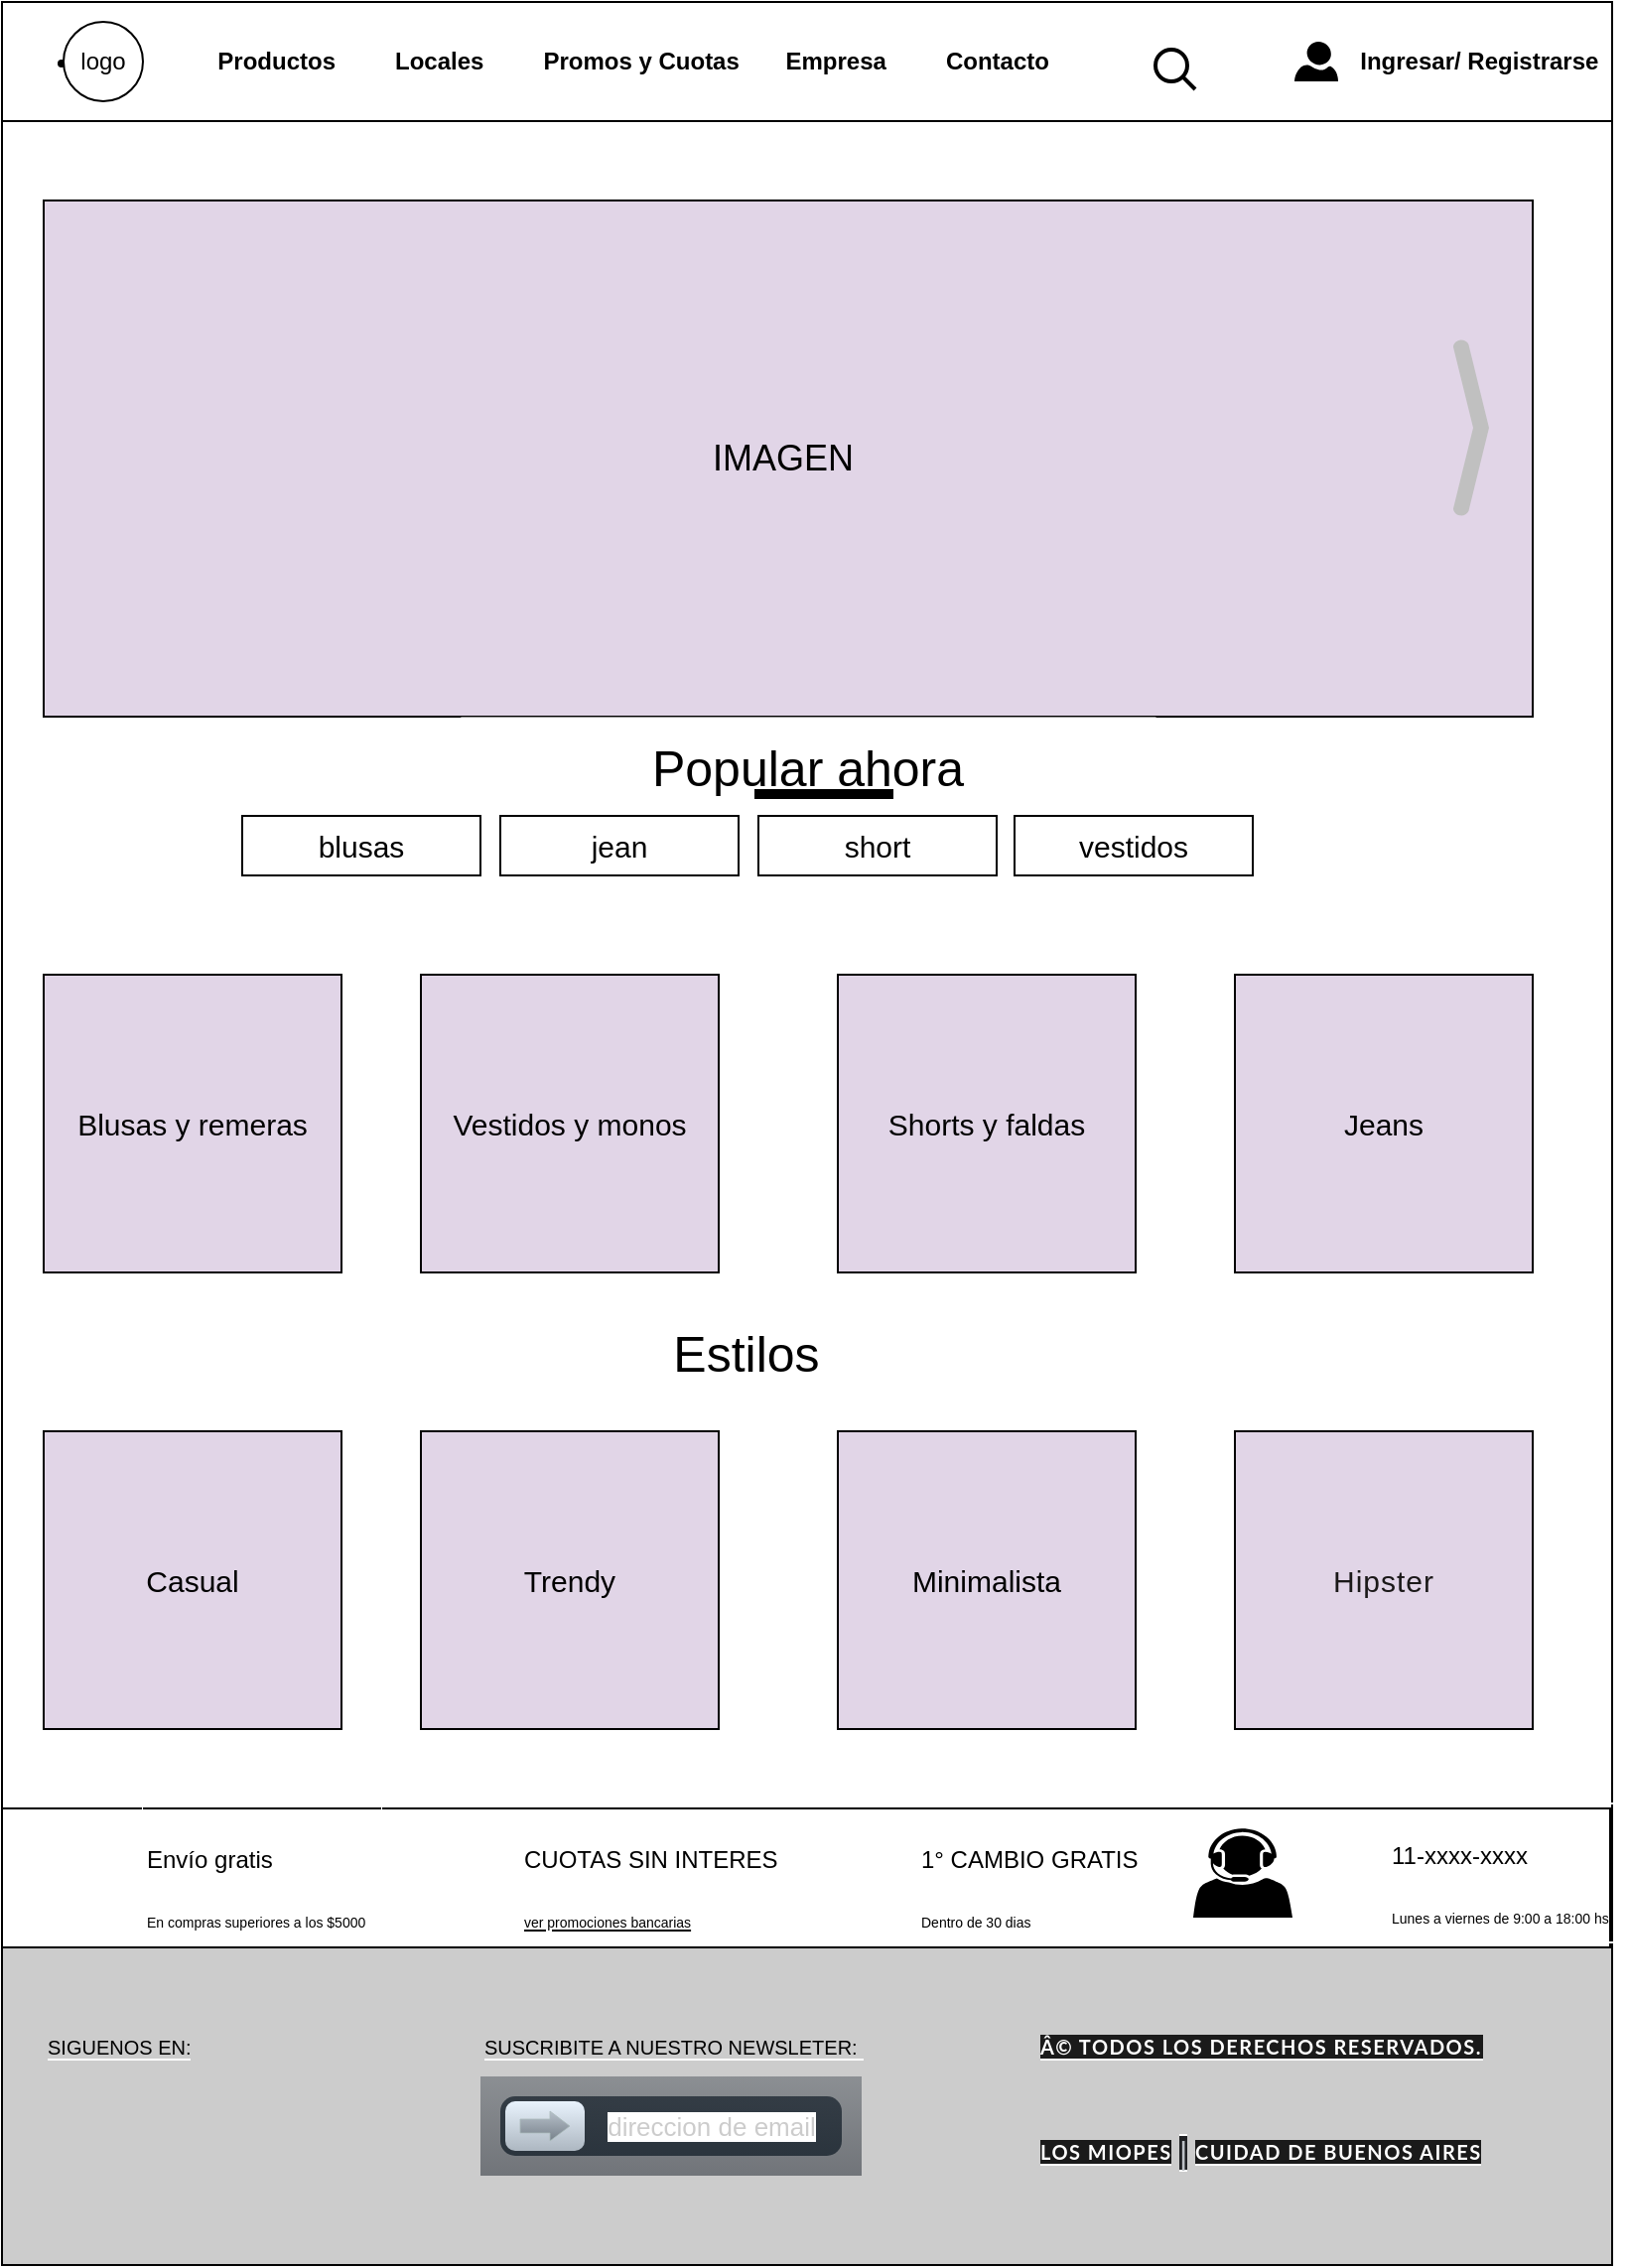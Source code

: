 <mxfile version="15.6.8" type="google"><diagram id="aejggeSqcYBGCc-0GLd2" name="Page-1"><mxGraphModel dx="868" dy="450" grid="1" gridSize="10" guides="1" tooltips="1" connect="1" arrows="1" fold="1" page="1" pageScale="1" pageWidth="827" pageHeight="1169" math="0" shadow="0"><root><mxCell id="0"/><mxCell id="1" parent="0"/><UserObject label="" id="R58gP4V5NKi3--gGr9nA-1"><mxCell style="rounded=0;whiteSpace=wrap;html=1;strokeColor=#000000;fillColor=#FFFFFF;gradientColor=#ffffff;strokeWidth=1;" parent="1" vertex="1"><mxGeometry x="9" y="10" width="811" height="1140" as="geometry"/></mxCell></UserObject><mxCell id="R58gP4V5NKi3--gGr9nA-2" value="&lt;ul&gt;&lt;li&gt;&lt;b&gt;&amp;nbsp; &amp;nbsp; &amp;nbsp; &amp;nbsp; &amp;nbsp; &amp;nbsp; &amp;nbsp; &amp;nbsp; &amp;nbsp; &amp;nbsp; Productos&amp;nbsp; &amp;nbsp; &amp;nbsp; &amp;nbsp; &amp;nbsp;Locales&amp;nbsp; &amp;nbsp; &amp;nbsp; &amp;nbsp; &amp;nbsp;Promos y Cuotas&amp;nbsp; &amp;nbsp; &amp;nbsp; &amp;nbsp;Empresa&amp;nbsp; &amp;nbsp; &amp;nbsp; &amp;nbsp; &amp;nbsp;Contacto&amp;nbsp; &amp;nbsp; &amp;nbsp; &amp;nbsp; &amp;nbsp; &amp;nbsp; &amp;nbsp; &amp;nbsp; &amp;nbsp; &amp;nbsp; &amp;nbsp; &amp;nbsp; &amp;nbsp; &amp;nbsp; &amp;nbsp; &amp;nbsp; &amp;nbsp; &amp;nbsp; &amp;nbsp; &amp;nbsp; &amp;nbsp; &amp;nbsp; &amp;nbsp; &amp;nbsp;Ingresar/ Registrarse&lt;/b&gt;&lt;/li&gt;&lt;/ul&gt;" style="rounded=0;whiteSpace=wrap;html=1;align=left;" parent="1" vertex="1"><mxGeometry x="9" y="10" width="811" height="60" as="geometry"/></mxCell><mxCell id="R58gP4V5NKi3--gGr9nA-11" value="logo" style="ellipse;whiteSpace=wrap;html=1;aspect=fixed;" parent="1" vertex="1"><mxGeometry x="40" y="20" width="40" height="40" as="geometry"/></mxCell><mxCell id="R58gP4V5NKi3--gGr9nA-12" value="" style="html=1;verticalLabelPosition=bottom;align=center;labelBackgroundColor=#ffffff;verticalAlign=top;strokeWidth=2;strokeColor=#000000;shadow=0;dashed=0;shape=mxgraph.ios7.icons.looking_glass;" parent="1" vertex="1"><mxGeometry x="590" y="34" width="20" height="20" as="geometry"/></mxCell><mxCell id="R58gP4V5NKi3--gGr9nA-13" value="" style="shape=image;html=1;verticalAlign=top;verticalLabelPosition=bottom;labelBackgroundColor=#ffffff;imageAspect=0;aspect=fixed;image=https://cdn0.iconfinder.com/data/icons/mobile-basic-vol-1/32/Tote_Bag-128.png;strokeColor=#000000;" parent="1" vertex="1"><mxGeometry x="620" y="26" width="28" height="28" as="geometry"/></mxCell><mxCell id="R58gP4V5NKi3--gGr9nA-14" value="" style="verticalLabelPosition=bottom;html=1;verticalAlign=top;align=center;strokeColor=none;fillColor=#000000;shape=mxgraph.azure.user;" parent="1" vertex="1"><mxGeometry x="660" y="30" width="22" height="20" as="geometry"/></mxCell><mxCell id="R58gP4V5NKi3--gGr9nA-37" value="&lt;font style=&quot;font-size: 18px&quot;&gt;IMAGEN&amp;nbsp;&lt;/font&gt;" style="rounded=0;whiteSpace=wrap;html=1;strokeColor=#000000;fillColor=#E1D5E7;align=center;" parent="1" vertex="1"><mxGeometry x="30" y="110" width="750" height="260" as="geometry"/></mxCell><mxCell id="R58gP4V5NKi3--gGr9nA-40" value="&lt;font style=&quot;font-size: 25px&quot;&gt;Popular ahora&lt;/font&gt;" style="rounded=0;whiteSpace=wrap;html=1;fontSize=18;strokeColor=#FFFFFF;fillColor=#FFFFFF;align=center;strokeWidth=0;" parent="1" vertex="1"><mxGeometry x="240" y="370" width="350" height="50" as="geometry"/></mxCell><mxCell id="R58gP4V5NKi3--gGr9nA-49" value="" style="endArrow=none;html=1;rounded=0;fontSize=18;strokeColor=#000000;strokeWidth=5;" parent="1" edge="1"><mxGeometry relative="1" as="geometry"><mxPoint x="388" y="409" as="sourcePoint"/><mxPoint x="458" y="409" as="targetPoint"/></mxGeometry></mxCell><mxCell id="R58gP4V5NKi3--gGr9nA-58" value="short" style="rounded=0;whiteSpace=wrap;html=1;fontSize=15;strokeColor=#000000;strokeWidth=1;fillColor=#FFFFFF;align=center;" parent="1" vertex="1"><mxGeometry x="390" y="420" width="120" height="30" as="geometry"/></mxCell><mxCell id="R58gP4V5NKi3--gGr9nA-59" value="vestidos" style="rounded=0;whiteSpace=wrap;html=1;fontSize=15;strokeColor=#000000;strokeWidth=1;fillColor=#FFFFFF;align=center;" parent="1" vertex="1"><mxGeometry x="519" y="420" width="120" height="30" as="geometry"/></mxCell><mxCell id="R58gP4V5NKi3--gGr9nA-60" value="jean" style="rounded=0;whiteSpace=wrap;html=1;fontSize=15;strokeColor=#000000;strokeWidth=1;fillColor=#FFFFFF;align=center;" parent="1" vertex="1"><mxGeometry x="260" y="420" width="120" height="30" as="geometry"/></mxCell><mxCell id="R58gP4V5NKi3--gGr9nA-61" value="blusas" style="rounded=0;whiteSpace=wrap;html=1;fontSize=15;strokeColor=#000000;strokeWidth=1;fillColor=#FFFFFF;align=center;" parent="1" vertex="1"><mxGeometry x="130" y="420" width="120" height="30" as="geometry"/></mxCell><mxCell id="R58gP4V5NKi3--gGr9nA-66" value="Jeans" style="whiteSpace=wrap;html=1;aspect=fixed;fontSize=15;strokeColor=#000000;strokeWidth=1;fillColor=#E1D5E7;align=center;" parent="1" vertex="1"><mxGeometry x="630" y="500" width="150" height="150" as="geometry"/></mxCell><mxCell id="R58gP4V5NKi3--gGr9nA-67" value="Shorts y faldas" style="whiteSpace=wrap;html=1;aspect=fixed;fontSize=15;strokeColor=#000000;strokeWidth=1;fillColor=#E1D5E7;align=center;" parent="1" vertex="1"><mxGeometry x="430" y="500" width="150" height="150" as="geometry"/></mxCell><mxCell id="R58gP4V5NKi3--gGr9nA-68" value="Vestidos y monos" style="whiteSpace=wrap;html=1;aspect=fixed;fontSize=15;strokeColor=#000000;strokeWidth=1;fillColor=#E1D5E7;align=center;" parent="1" vertex="1"><mxGeometry x="220" y="500" width="150" height="150" as="geometry"/></mxCell><mxCell id="R58gP4V5NKi3--gGr9nA-69" value="Blusas y remeras" style="whiteSpace=wrap;html=1;aspect=fixed;fontSize=15;strokeColor=#000000;strokeWidth=1;fillColor=#E1D5E7;align=center;" parent="1" vertex="1"><mxGeometry x="30" y="500" width="150" height="150" as="geometry"/></mxCell><mxCell id="R58gP4V5NKi3--gGr9nA-70" value="&lt;font style=&quot;font-size: 25px&quot;&gt;Estilos&lt;/font&gt;" style="rounded=0;whiteSpace=wrap;html=1;fontSize=15;strokeWidth=1;align=center;strokeColor=#FFFFFF;" parent="1" vertex="1"><mxGeometry x="129" y="660" width="510" height="60" as="geometry"/></mxCell><mxCell id="R58gP4V5NKi3--gGr9nA-72" value="Casual" style="whiteSpace=wrap;html=1;aspect=fixed;fontSize=15;strokeColor=#000000;strokeWidth=1;fillColor=#E1D5E7;align=center;" parent="1" vertex="1"><mxGeometry x="30" y="730" width="150" height="150" as="geometry"/></mxCell><mxCell id="R58gP4V5NKi3--gGr9nA-73" value="" style="rounded=0;whiteSpace=wrap;html=1;fontSize=25;strokeColor=#000000;strokeWidth=1;fillColor=#FFFFFF;align=left;" parent="1" vertex="1"><mxGeometry x="9" y="920" width="810" height="70" as="geometry"/></mxCell><mxCell id="R58gP4V5NKi3--gGr9nA-74" value="Trendy" style="whiteSpace=wrap;html=1;aspect=fixed;fontSize=15;strokeColor=#000000;strokeWidth=1;fillColor=#E1D5E7;align=center;" parent="1" vertex="1"><mxGeometry x="220" y="730" width="150" height="150" as="geometry"/></mxCell><mxCell id="R58gP4V5NKi3--gGr9nA-75" value="Minimalista" style="whiteSpace=wrap;html=1;aspect=fixed;fontSize=15;strokeColor=#000000;strokeWidth=1;fillColor=#E1D5E7;align=center;" parent="1" vertex="1"><mxGeometry x="430" y="730" width="150" height="150" as="geometry"/></mxCell><mxCell id="R58gP4V5NKi3--gGr9nA-76" value="&lt;h3 style=&quot;box-sizing: border-box ; font-family: &amp;#34;montserrat&amp;#34; , &amp;#34;arial&amp;#34; , &amp;#34;helvetica&amp;#34; , sans-serif ; font-weight: 500 ; line-height: 1.4 ; color: rgb(27 , 25 , 25) ; margin: 20px 0px ; padding: 0px ; border: 0px ; font-stretch: inherit ; vertical-align: baseline ; letter-spacing: 0.5px&quot;&gt;&lt;span style=&quot;background-color: rgb(225 , 213 , 231)&quot;&gt;&lt;font style=&quot;font-size: 15px&quot;&gt;Hipster&lt;/font&gt;&lt;/span&gt;&lt;/h3&gt;" style="whiteSpace=wrap;html=1;aspect=fixed;fontSize=15;strokeColor=#000000;strokeWidth=1;fillColor=#E1D5E7;align=center;" parent="1" vertex="1"><mxGeometry x="630" y="730" width="150" height="150" as="geometry"/></mxCell><mxCell id="R58gP4V5NKi3--gGr9nA-87" value="" style="shape=image;html=1;verticalAlign=top;verticalLabelPosition=bottom;labelBackgroundColor=#ffffff;imageAspect=0;aspect=fixed;image=https://cdn2.iconfinder.com/data/icons/e-commerce-glyph-2/614/23_-_Truck-128.png;fontSize=25;strokeColor=#000000;strokeWidth=1;fillColor=none;gradientColor=#000000;" parent="1" vertex="1"><mxGeometry x="15" y="930" width="55" height="55" as="geometry"/></mxCell><mxCell id="R58gP4V5NKi3--gGr9nA-93" value="" style="shape=image;html=1;verticalAlign=top;verticalLabelPosition=bottom;labelBackgroundColor=#ffffff;imageAspect=0;aspect=fixed;image=https://cdn2.iconfinder.com/data/icons/maki/100/credit-card-128.png;sketch=0;fontSize=25;strokeColor=#000000;strokeWidth=1;fillColor=none;gradientColor=#000000;" parent="1" vertex="1"><mxGeometry x="200" y="920" width="60" height="60" as="geometry"/></mxCell><mxCell id="R58gP4V5NKi3--gGr9nA-95" value="&lt;font&gt;&lt;font style=&quot;font-size: 12px&quot;&gt;Envío gratis&lt;/font&gt;&lt;br&gt;&lt;font style=&quot;font-size: 7px&quot;&gt;En compras superiores a los $5000&lt;/font&gt;&lt;/font&gt;" style="rounded=0;whiteSpace=wrap;html=1;labelBackgroundColor=#FFFFFF;sketch=0;fontSize=25;fontColor=#000000;strokeColor=#FFFFFF;strokeWidth=1;fillColor=none;gradientColor=#000000;align=left;" parent="1" vertex="1"><mxGeometry x="80" y="920" width="120" height="70" as="geometry"/></mxCell><mxCell id="R58gP4V5NKi3--gGr9nA-104" value="" style="endArrow=none;html=1;rounded=0;fontSize=18;strokeColor=#000000;strokeWidth=1;exitX=0;exitY=1;exitDx=0;exitDy=0;" parent="1" edge="1"><mxGeometry relative="1" as="geometry"><mxPoint x="356" y="1080" as="sourcePoint"/><mxPoint x="610" y="1080" as="targetPoint"/></mxGeometry></mxCell><mxCell id="R58gP4V5NKi3--gGr9nA-106" value="" style="endArrow=none;html=1;rounded=0;fontSize=18;strokeColor=#000000;strokeWidth=1;exitX=0;exitY=1;exitDx=0;exitDy=0;" parent="1" edge="1"><mxGeometry relative="1" as="geometry"><mxPoint x="306" y="920" as="sourcePoint"/><mxPoint x="560" y="920" as="targetPoint"/></mxGeometry></mxCell><mxCell id="R58gP4V5NKi3--gGr9nA-109" value="" style="shape=image;html=1;verticalAlign=top;verticalLabelPosition=bottom;labelBackgroundColor=#ffffff;imageAspect=0;aspect=fixed;image=https://cdn0.iconfinder.com/data/icons/analytic-investment-and-balanced-scorecard/512/171_inbox_mail_box_container_delivery_parcel-128.png;sketch=0;fontSize=9;fontColor=#000000;strokeColor=#FFFFFF;strokeWidth=1;fillColor=none;gradientColor=#000000;" parent="1" vertex="1"><mxGeometry x="410" y="920" width="60" height="60" as="geometry"/></mxCell><mxCell id="R58gP4V5NKi3--gGr9nA-110" value="&lt;font&gt;&lt;span style=&quot;font-size: 12px&quot;&gt;1° CAMBIO GRATIS&amp;nbsp;&lt;/span&gt;&lt;br&gt;&lt;font size=&quot;1&quot;&gt;&lt;span style=&quot;font-size: 7px&quot;&gt;Dentro de 30 dias&lt;/span&gt;&lt;/font&gt;&lt;br&gt;&lt;/font&gt;" style="rounded=0;whiteSpace=wrap;html=1;labelBackgroundColor=#FFFFFF;sketch=0;fontSize=25;fontColor=#000000;strokeColor=#FFFFFF;strokeWidth=1;fillColor=none;gradientColor=#000000;align=left;" parent="1" vertex="1"><mxGeometry x="470" y="920" width="170" height="70" as="geometry"/></mxCell><mxCell id="R58gP4V5NKi3--gGr9nA-101" value="&lt;font&gt;&lt;font style=&quot;font-size: 12px&quot;&gt;CUOTAS SIN INTERES&lt;/font&gt;&lt;br&gt;&lt;font size=&quot;1&quot; style=&quot;line-height: 1.2&quot;&gt;&lt;u style=&quot;font-size: 7px&quot;&gt;ver promociones bancarias&lt;/u&gt;&lt;/font&gt;&lt;br&gt;&lt;/font&gt;" style="rounded=0;whiteSpace=wrap;html=1;labelBackgroundColor=#FFFFFF;sketch=0;fontSize=25;fontColor=#000000;strokeColor=#FFFFFF;strokeWidth=1;fillColor=none;gradientColor=#000000;align=left;" parent="1" vertex="1"><mxGeometry x="270" y="920" width="170" height="70" as="geometry"/></mxCell><mxCell id="R58gP4V5NKi3--gGr9nA-111" value="" style="endArrow=none;html=1;rounded=0;fontSize=18;strokeColor=#000000;strokeWidth=1;exitX=0;exitY=0;exitDx=0;exitDy=0;entryX=1;entryY=0;entryDx=0;entryDy=0;" parent="1" source="R58gP4V5NKi3--gGr9nA-95" target="R58gP4V5NKi3--gGr9nA-95" edge="1"><mxGeometry relative="1" as="geometry"><mxPoint x="80" y="920" as="sourcePoint"/><mxPoint x="337" y="920" as="targetPoint"/><Array as="points"><mxPoint x="200" y="920"/></Array></mxGeometry></mxCell><mxCell id="R58gP4V5NKi3--gGr9nA-112" value="" style="endArrow=none;html=1;rounded=0;fontSize=18;strokeColor=#000000;strokeWidth=1;exitX=0;exitY=1;exitDx=0;exitDy=0;" parent="1" edge="1"><mxGeometry relative="1" as="geometry"><mxPoint x="278" y="990" as="sourcePoint"/><mxPoint x="532" y="990" as="targetPoint"/></mxGeometry></mxCell><mxCell id="R58gP4V5NKi3--gGr9nA-114" value="" style="endArrow=none;html=1;rounded=0;fontSize=18;strokeColor=#000000;strokeWidth=1;exitX=0;exitY=1;exitDx=0;exitDy=0;startArrow=none;" parent="1" edge="1"><mxGeometry relative="1" as="geometry"><mxPoint x="230" y="1134" as="sourcePoint"/><mxPoint x="334" y="990" as="targetPoint"/></mxGeometry></mxCell><mxCell id="R58gP4V5NKi3--gGr9nA-115" value="" style="endArrow=none;html=1;rounded=0;fontSize=18;strokeColor=#000000;strokeWidth=1;exitX=0;exitY=1;exitDx=0;exitDy=0;" parent="1" edge="1"><mxGeometry relative="1" as="geometry"><mxPoint x="220" y="920" as="sourcePoint"/><mxPoint x="474" y="920" as="targetPoint"/></mxGeometry></mxCell><mxCell id="R58gP4V5NKi3--gGr9nA-116" value="" style="endArrow=none;html=1;rounded=0;fontSize=18;strokeColor=#000000;strokeWidth=1;exitX=0;exitY=1;exitDx=0;exitDy=0;" parent="1" edge="1"><mxGeometry relative="1" as="geometry"><mxPoint x="452" y="990" as="sourcePoint"/><mxPoint x="706" y="990" as="targetPoint"/></mxGeometry></mxCell><mxCell id="R58gP4V5NKi3--gGr9nA-117" value="" style="endArrow=none;html=1;rounded=0;fontSize=18;strokeColor=#000000;strokeWidth=1;exitX=0;exitY=1;exitDx=0;exitDy=0;" parent="1" edge="1"><mxGeometry relative="1" as="geometry"><mxPoint x="414" y="920" as="sourcePoint"/><mxPoint x="668" y="920" as="targetPoint"/></mxGeometry></mxCell><mxCell id="R58gP4V5NKi3--gGr9nA-118" value="" style="sketch=0;pointerEvents=1;shadow=0;dashed=0;html=1;strokeColor=none;fillColor=#000000;labelPosition=center;verticalLabelPosition=bottom;verticalAlign=top;outlineConnect=0;align=center;shape=mxgraph.office.users.call_center_agent;labelBackgroundColor=#FFFFFF;fontSize=7;fontColor=#000000;" parent="1" vertex="1"><mxGeometry x="609" y="930" width="50" height="45" as="geometry"/></mxCell><mxCell id="R58gP4V5NKi3--gGr9nA-119" value="&lt;font&gt;&lt;span style=&quot;font-size: 12px&quot;&gt;11-xxxx-xxxx&lt;br&gt;&lt;/span&gt;&lt;font style=&quot;font-size: 7px&quot;&gt;Lunes a viernes de 9:00 a 18:00 hs&lt;/font&gt;&lt;br&gt;&lt;/font&gt;" style="rounded=0;whiteSpace=wrap;html=1;labelBackgroundColor=#FFFFFF;sketch=0;fontSize=25;fontColor=#000000;strokeColor=#FFFFFF;strokeWidth=1;fillColor=none;gradientColor=#000000;align=left;" parent="1" vertex="1"><mxGeometry x="707" y="917.5" width="120" height="70" as="geometry"/></mxCell><mxCell id="R58gP4V5NKi3--gGr9nA-123" value="" style="shape=image;html=1;verticalAlign=top;verticalLabelPosition=bottom;labelBackgroundColor=#ffffff;imageAspect=0;aspect=fixed;image=https://cdn3.iconfinder.com/data/icons/outline-style-1/512/phone-128.png;sketch=0;fontSize=7;fontColor=#000000;strokeColor=#FFFFFF;strokeWidth=1;fillColor=#000000;gradientColor=#000000;imageBackground=#FFFFFF;" parent="1" vertex="1"><mxGeometry x="677" y="930" width="22" height="22" as="geometry"/></mxCell><mxCell id="R58gP4V5NKi3--gGr9nA-125" value="" style="endArrow=none;html=1;rounded=0;fontSize=18;strokeColor=#000000;strokeWidth=1;exitX=0;exitY=1;exitDx=0;exitDy=0;" parent="1" edge="1"><mxGeometry relative="1" as="geometry"><mxPoint x="544" y="920" as="sourcePoint"/><mxPoint x="798" y="920" as="targetPoint"/></mxGeometry></mxCell><mxCell id="R58gP4V5NKi3--gGr9nA-126" value="" style="rounded=0;whiteSpace=wrap;html=1;labelBackgroundColor=#FFFFFF;sketch=0;fontSize=7;fontColor=#000000;strokeColor=#000000;strokeWidth=1;fillColor=#CCCCCC;align=left;gradientDirection=south;" parent="1" vertex="1"><mxGeometry x="9" y="990" width="811" height="160" as="geometry"/></mxCell><mxCell id="R58gP4V5NKi3--gGr9nA-127" value="&lt;font size=&quot;1&quot; style=&quot;background-color: rgb(204 , 204 , 204)&quot;&gt;SIGUENOS EN:&lt;/font&gt;" style="rounded=0;whiteSpace=wrap;html=1;labelBackgroundColor=#FFFFFF;sketch=0;fontSize=7;fontColor=#000000;strokeColor=#CCCCCC;strokeWidth=1;fillColor=#CCCCCC;gradientColor=none;gradientDirection=south;align=left;" parent="1" vertex="1"><mxGeometry x="30" y="1010" width="120" height="60" as="geometry"/></mxCell><mxCell id="R58gP4V5NKi3--gGr9nA-128" value="" style="shape=image;html=1;verticalAlign=top;verticalLabelPosition=bottom;labelBackgroundColor=#ffffff;imageAspect=0;aspect=fixed;image=https://cdn4.iconfinder.com/data/icons/miu-black-social-2/60/facebook-128.png;sketch=0;fontSize=12;fontColor=#000000;strokeColor=#CCCCCC;strokeWidth=1;fillColor=#CCCCCC;gradientColor=none;gradientDirection=south;" parent="1" vertex="1"><mxGeometry x="27.5" y="1055" width="30" height="30" as="geometry"/></mxCell><mxCell id="R58gP4V5NKi3--gGr9nA-129" value="" style="shape=image;html=1;verticalAlign=top;verticalLabelPosition=bottom;labelBackgroundColor=#ffffff;imageAspect=0;aspect=fixed;image=https://cdn1.iconfinder.com/data/icons/social-media-circle-7/512/Circled_Instagram_svg-128.png;sketch=0;fontSize=12;fontColor=#000000;strokeColor=#CCCCCC;strokeWidth=1;fillColor=#CCCCCC;gradientColor=none;gradientDirection=south;" parent="1" vertex="1"><mxGeometry x="70" y="1055" width="35" height="35" as="geometry"/></mxCell><mxCell id="R58gP4V5NKi3--gGr9nA-132" value="" style="shape=image;html=1;verticalAlign=top;verticalLabelPosition=bottom;labelBackgroundColor=#ffffff;imageAspect=0;aspect=fixed;image=https://cdn4.iconfinder.com/data/icons/miu-black-social-2/60/pinterest-128.png;sketch=0;fontSize=12;fontColor=#000000;strokeColor=#CCCCCC;strokeWidth=1;fillColor=#CCCCCC;gradientColor=none;gradientDirection=south;" parent="1" vertex="1"><mxGeometry x="115" y="1055" width="35" height="35" as="geometry"/></mxCell><mxCell id="R58gP4V5NKi3--gGr9nA-138" value="" style="shape=image;html=1;verticalAlign=top;verticalLabelPosition=bottom;labelBackgroundColor=#ffffff;imageAspect=0;aspect=fixed;image=https://cdn4.iconfinder.com/data/icons/miu-black-social-2/60/twitter-128.png;sketch=0;fontSize=12;fontColor=#000000;strokeColor=#CCCCCC;strokeWidth=1;fillColor=#CCCCCC;gradientColor=none;gradientDirection=south;" parent="1" vertex="1"><mxGeometry x="162" y="1055" width="38" height="38" as="geometry"/></mxCell><mxCell id="R58gP4V5NKi3--gGr9nA-139" value="&lt;font size=&quot;1&quot;&gt;&lt;span style=&quot;background-color: rgb(204 , 204 , 204)&quot;&gt;SUSCRIBITE A NUESTRO NEWSLETER:&amp;nbsp;&lt;/span&gt;&lt;/font&gt;" style="rounded=0;whiteSpace=wrap;html=1;labelBackgroundColor=#FFFFFF;sketch=0;fontSize=7;fontColor=#000000;strokeColor=#CCCCCC;strokeWidth=1;fillColor=#CCCCCC;gradientColor=none;gradientDirection=south;align=left;" parent="1" vertex="1"><mxGeometry x="250" y="1010" width="200" height="60" as="geometry"/></mxCell><mxCell id="R58gP4V5NKi3--gGr9nA-142" value="&lt;span style=&quot;background-color: rgb(255 , 255 , 255)&quot;&gt;direccion de email&lt;/span&gt;" style="strokeWidth=1;html=1;shadow=0;dashed=0;shape=mxgraph.ios.iLockButton;fontColor=#cccccc;fontSize=13;mainText=;spacingLeft=50;spacingRight=10;align=center;sketch=0;labelBackgroundColor=#CCCCCC;fillColor=#FFFFFF;gradientColor=none;gradientDirection=south;" parent="1" vertex="1"><mxGeometry x="250" y="1055" width="192" height="50" as="geometry"/></mxCell><mxCell id="R58gP4V5NKi3--gGr9nA-144" value="&lt;span style=&quot;font-family: lato, sans-serif; font-size: 10px; font-weight: 700; letter-spacing: 0.75px; text-transform: uppercase; background-color: rgb(26, 26, 26);&quot;&gt;Â© TODOS LOS DERECHOS RESERVADOS.&lt;/span&gt;" style="rounded=0;whiteSpace=wrap;html=1;labelBackgroundColor=#FFFFFF;sketch=0;fontSize=7;fontColor=#FFFFFF;strokeColor=#CCCCCC;strokeWidth=1;fillColor=#CCCCCC;gradientColor=none;gradientDirection=south;align=left;" parent="1" vertex="1"><mxGeometry x="530" y="1010" width="240" height="60" as="geometry"/></mxCell><mxCell id="R58gP4V5NKi3--gGr9nA-146" value="&lt;font face=&quot;lato, sans-serif&quot;&gt;&lt;span style=&quot;font-size: 10px ; letter-spacing: 0.75px ; text-transform: uppercase ; background-color: rgb(26 , 26 , 26)&quot;&gt;&lt;b&gt;Los Miopes&lt;/b&gt;&lt;/span&gt;&lt;/font&gt;" style="rounded=0;whiteSpace=wrap;html=1;labelBackgroundColor=#FFFFFF;sketch=0;fontSize=7;fontColor=#FFFFFF;strokeColor=#CCCCCC;strokeWidth=1;fillColor=#CCCCCC;gradientColor=none;gradientDirection=south;align=left;" parent="1" vertex="1"><mxGeometry x="530" y="1080" width="80" height="25" as="geometry"/></mxCell><mxCell id="R58gP4V5NKi3--gGr9nA-148" value="&lt;font face=&quot;lato, sans-serif&quot;&gt;&lt;span style=&quot;font-size: 10px ; letter-spacing: 0.75px ; text-transform: uppercase ; background-color: rgb(26 , 26 , 26)&quot;&gt;&lt;b&gt;CUIDAD DE BUENOS AIRES&lt;/b&gt;&lt;/span&gt;&lt;/font&gt;" style="rounded=0;whiteSpace=wrap;html=1;labelBackgroundColor=#FFFFFF;sketch=0;fontSize=7;fontColor=#FFFFFF;strokeColor=#CCCCCC;strokeWidth=1;fillColor=#CCCCCC;gradientColor=none;gradientDirection=south;align=left;" parent="1" vertex="1"><mxGeometry x="608" y="1080" width="160" height="25" as="geometry"/></mxCell><mxCell id="R58gP4V5NKi3--gGr9nA-149" value="&lt;span style=&quot;color: rgb(189 , 193 , 198) ; font-family: &amp;#34;arial&amp;#34; , sans-serif ; font-size: 16px ; background-color: rgb(32 , 33 , 36)&quot;&gt;|&lt;/span&gt;" style="rounded=0;whiteSpace=wrap;html=1;labelBackgroundColor=#FFFFFF;sketch=0;fontSize=7;fontColor=#FFFFFF;strokeColor=#CCCCCC;strokeWidth=1;fillColor=#CCCCCC;gradientColor=none;gradientDirection=south;align=left;" parent="1" vertex="1"><mxGeometry x="600" y="1080" height="25" as="geometry"/></mxCell><mxCell id="Dzfc_RFJIjFRkP7HZb50-1" value="" style="html=1;verticalLabelPosition=bottom;labelBackgroundColor=#ffffff;verticalAlign=top;shadow=0;dashed=0;strokeWidth=2;shape=mxgraph.ios7.misc.expand;fillColor=#c0c0c0;direction=south;" parent="1" vertex="1"><mxGeometry x="740" y="180" width="18" height="89" as="geometry"/></mxCell><mxCell id="8iv96_uYxo9Z2HqkqD2I-1" value="" style="shape=image;html=1;verticalAlign=top;verticalLabelPosition=bottom;labelBackgroundColor=#ffffff;imageAspect=0;aspect=fixed;image=https://cdn3.iconfinder.com/data/icons/linecons-free-vector-icons-pack/32/bubble-128.png;rounded=0;shadow=0;glass=0;sketch=0;fontFamily=Comic Sans MS;fontSize=18;fontColor=#CCCCCC;strokeColor=#FFFFFF;strokeWidth=1;fillColor=default;gradientColor=none;" vertex="1" parent="1"><mxGeometry x="758" y="850" width="60" height="60" as="geometry"/></mxCell><mxCell id="8iv96_uYxo9Z2HqkqD2I-2" value="" style="shape=image;html=1;verticalAlign=top;verticalLabelPosition=bottom;labelBackgroundColor=#ffffff;imageAspect=0;aspect=fixed;image=https://cdn4.iconfinder.com/data/icons/picons-social/57/23-whatsapp-2-128.png;rounded=0;shadow=0;glass=0;sketch=0;fontFamily=Comic Sans MS;fontSize=18;fontColor=#CCCCCC;strokeColor=#FFFFFF;strokeWidth=1;fillColor=default;gradientColor=none;" vertex="1" parent="1"><mxGeometry x="690" y="850" width="60" height="60" as="geometry"/></mxCell></root></mxGraphModel></diagram></mxfile>